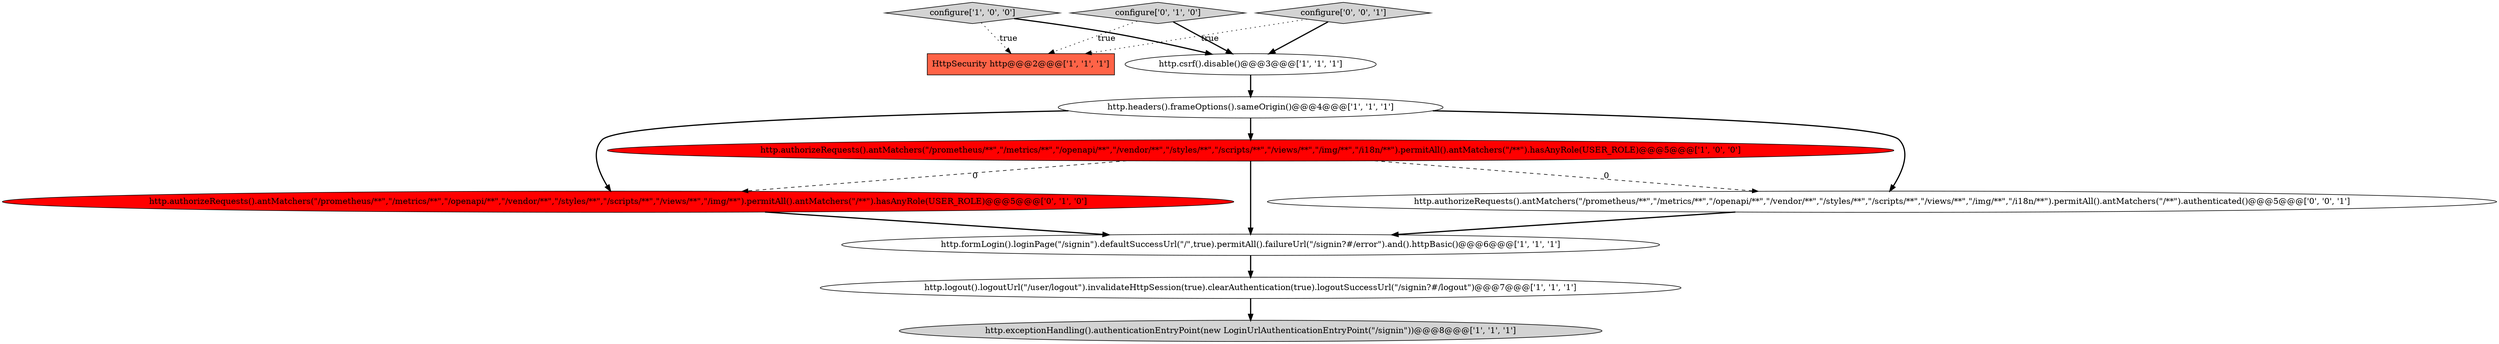 digraph {
0 [style = filled, label = "configure['1', '0', '0']", fillcolor = lightgray, shape = diamond image = "AAA0AAABBB1BBB"];
1 [style = filled, label = "http.formLogin().loginPage(\"/signin\").defaultSuccessUrl(\"/\",true).permitAll().failureUrl(\"/signin?#/error\").and().httpBasic()@@@6@@@['1', '1', '1']", fillcolor = white, shape = ellipse image = "AAA0AAABBB1BBB"];
8 [style = filled, label = "http.authorizeRequests().antMatchers(\"/prometheus/**\",\"/metrics/**\",\"/openapi/**\",\"/vendor/**\",\"/styles/**\",\"/scripts/**\",\"/views/**\",\"/img/**\").permitAll().antMatchers(\"/**\").hasAnyRole(USER_ROLE)@@@5@@@['0', '1', '0']", fillcolor = red, shape = ellipse image = "AAA1AAABBB2BBB"];
4 [style = filled, label = "HttpSecurity http@@@2@@@['1', '1', '1']", fillcolor = tomato, shape = box image = "AAA0AAABBB1BBB"];
5 [style = filled, label = "http.authorizeRequests().antMatchers(\"/prometheus/**\",\"/metrics/**\",\"/openapi/**\",\"/vendor/**\",\"/styles/**\",\"/scripts/**\",\"/views/**\",\"/img/**\",\"/i18n/**\").permitAll().antMatchers(\"/**\").hasAnyRole(USER_ROLE)@@@5@@@['1', '0', '0']", fillcolor = red, shape = ellipse image = "AAA1AAABBB1BBB"];
6 [style = filled, label = "http.logout().logoutUrl(\"/user/logout\").invalidateHttpSession(true).clearAuthentication(true).logoutSuccessUrl(\"/signin?#/logout\")@@@7@@@['1', '1', '1']", fillcolor = white, shape = ellipse image = "AAA0AAABBB1BBB"];
9 [style = filled, label = "configure['0', '1', '0']", fillcolor = lightgray, shape = diamond image = "AAA0AAABBB2BBB"];
11 [style = filled, label = "configure['0', '0', '1']", fillcolor = lightgray, shape = diamond image = "AAA0AAABBB3BBB"];
3 [style = filled, label = "http.headers().frameOptions().sameOrigin()@@@4@@@['1', '1', '1']", fillcolor = white, shape = ellipse image = "AAA0AAABBB1BBB"];
10 [style = filled, label = "http.authorizeRequests().antMatchers(\"/prometheus/**\",\"/metrics/**\",\"/openapi/**\",\"/vendor/**\",\"/styles/**\",\"/scripts/**\",\"/views/**\",\"/img/**\",\"/i18n/**\").permitAll().antMatchers(\"/**\").authenticated()@@@5@@@['0', '0', '1']", fillcolor = white, shape = ellipse image = "AAA0AAABBB3BBB"];
7 [style = filled, label = "http.exceptionHandling().authenticationEntryPoint(new LoginUrlAuthenticationEntryPoint(\"/signin\"))@@@8@@@['1', '1', '1']", fillcolor = lightgray, shape = ellipse image = "AAA0AAABBB1BBB"];
2 [style = filled, label = "http.csrf().disable()@@@3@@@['1', '1', '1']", fillcolor = white, shape = ellipse image = "AAA0AAABBB1BBB"];
9->4 [style = dotted, label="true"];
8->1 [style = bold, label=""];
3->10 [style = bold, label=""];
5->1 [style = bold, label=""];
5->8 [style = dashed, label="0"];
3->5 [style = bold, label=""];
1->6 [style = bold, label=""];
11->4 [style = dotted, label="true"];
6->7 [style = bold, label=""];
5->10 [style = dashed, label="0"];
10->1 [style = bold, label=""];
9->2 [style = bold, label=""];
0->4 [style = dotted, label="true"];
3->8 [style = bold, label=""];
11->2 [style = bold, label=""];
2->3 [style = bold, label=""];
0->2 [style = bold, label=""];
}
